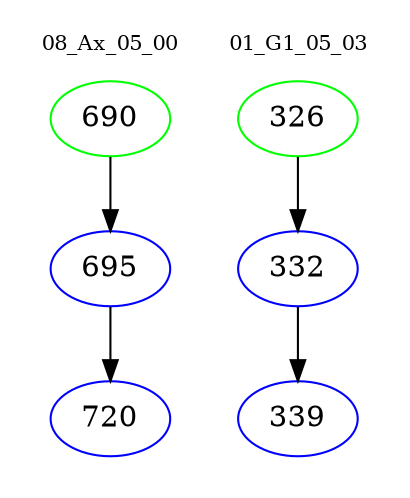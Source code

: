 digraph{
subgraph cluster_0 {
color = white
label = "08_Ax_05_00";
fontsize=10;
T0_690 [label="690", color="green"]
T0_690 -> T0_695 [color="black"]
T0_695 [label="695", color="blue"]
T0_695 -> T0_720 [color="black"]
T0_720 [label="720", color="blue"]
}
subgraph cluster_1 {
color = white
label = "01_G1_05_03";
fontsize=10;
T1_326 [label="326", color="green"]
T1_326 -> T1_332 [color="black"]
T1_332 [label="332", color="blue"]
T1_332 -> T1_339 [color="black"]
T1_339 [label="339", color="blue"]
}
}
